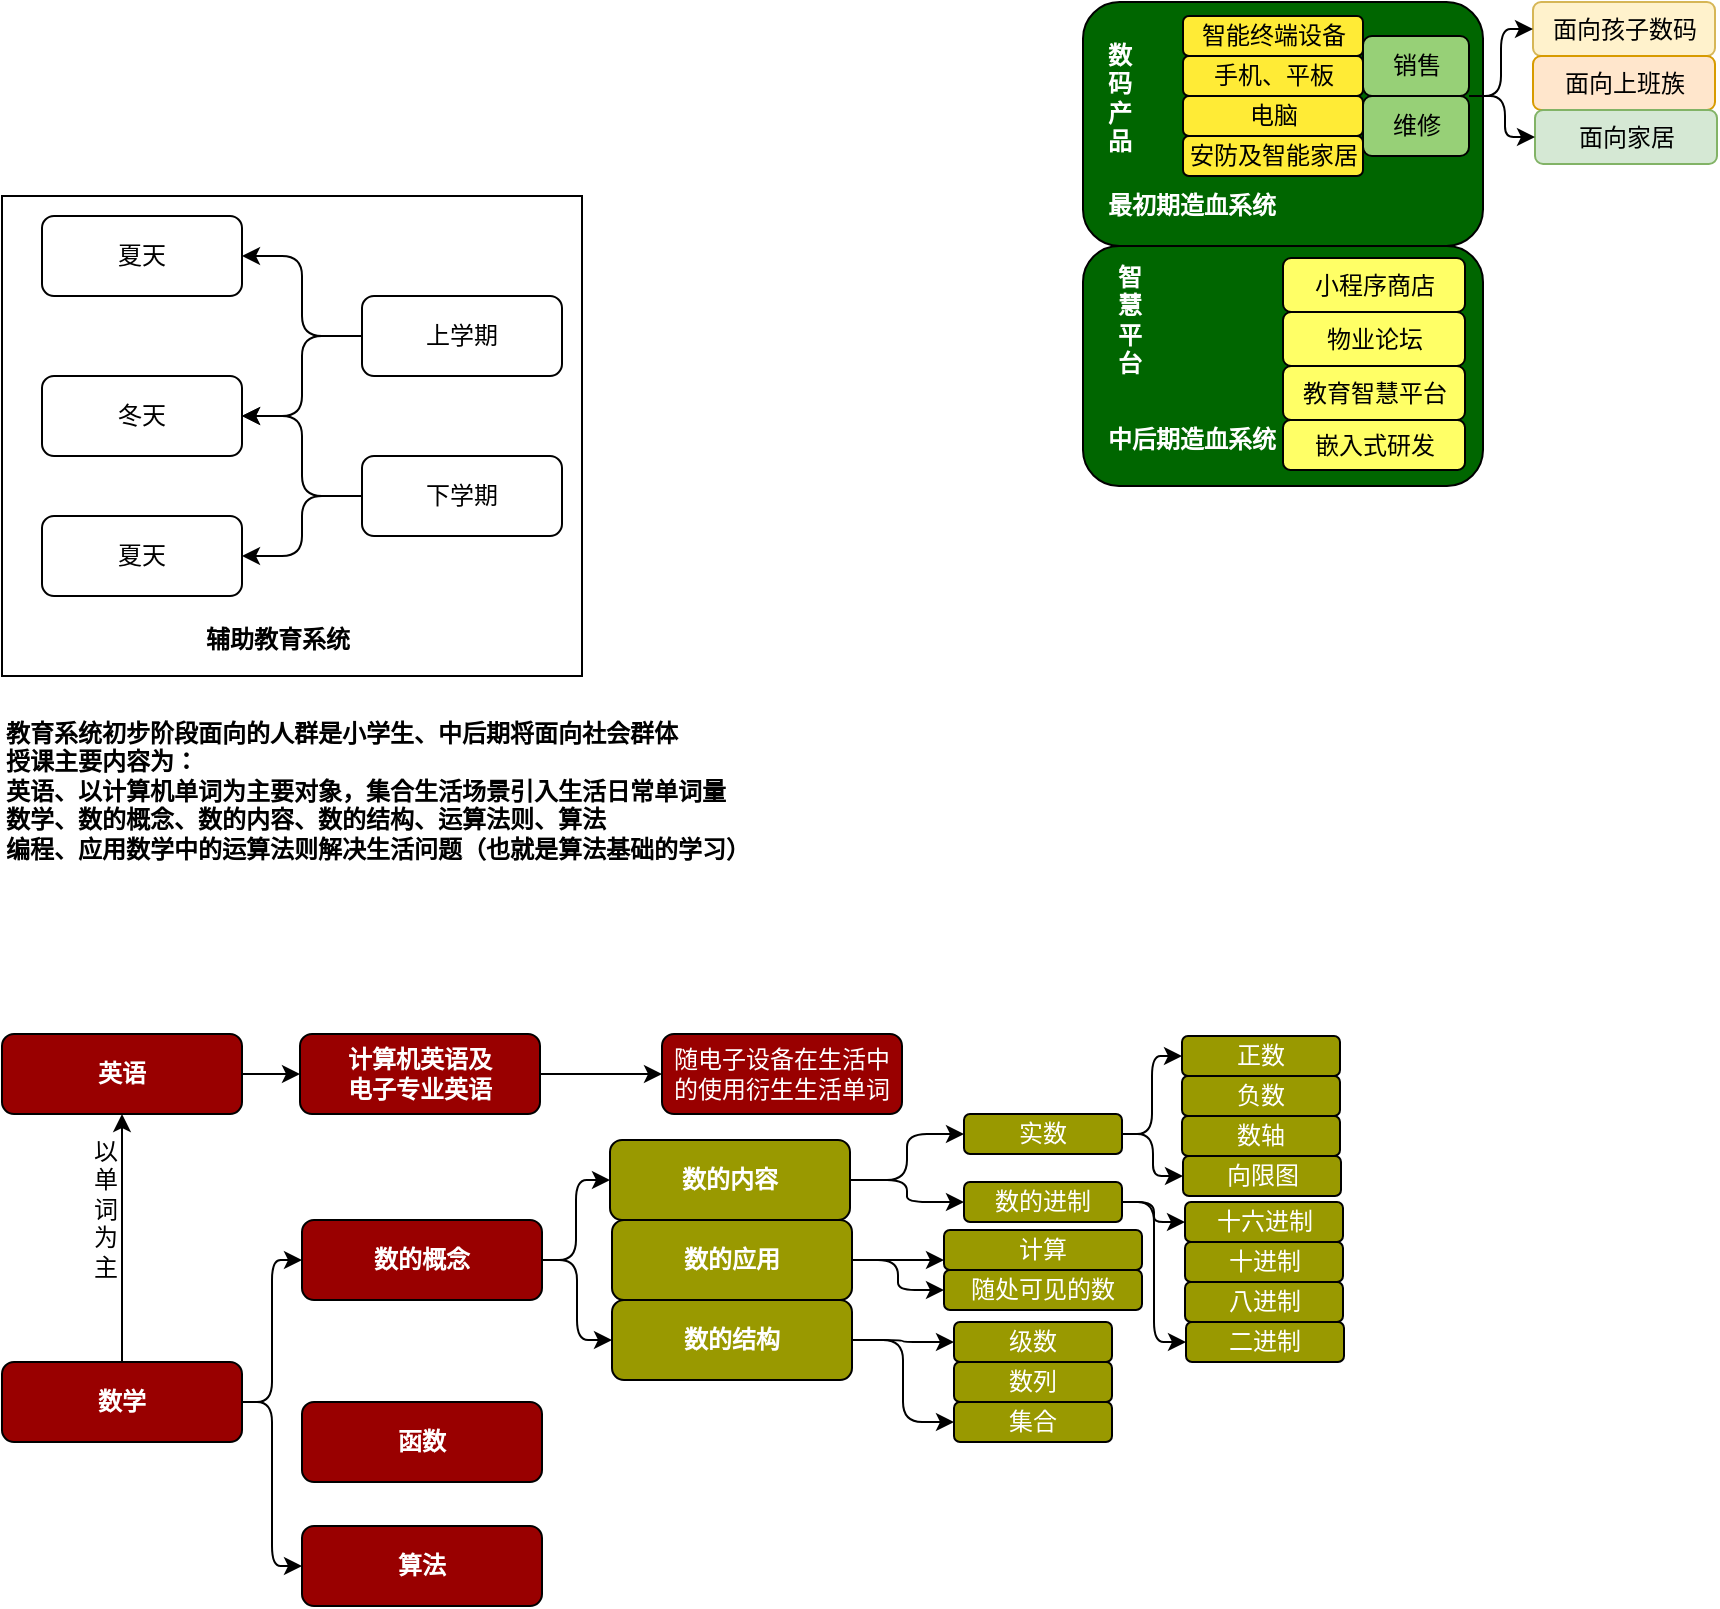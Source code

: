 <mxfile pages="1" version="11.2.3" type="github"><diagram id="Szxc0sAU8Ip1z_RgcFrF" name="Page-1"><mxGraphModel dx="782" dy="1623" grid="1" gridSize="10" guides="1" tooltips="1" connect="1" arrows="1" fold="1" page="1" pageScale="1" pageWidth="827" pageHeight="1169" math="0" shadow="0"><root><mxCell id="0"/><mxCell id="1" parent="0"/><mxCell id="R5I_NKbSgLiRdK40znAQ-33" value="" style="group" vertex="1" connectable="0" parent="1"><mxGeometry x="610.5" y="66" width="200" height="120" as="geometry"/></mxCell><mxCell id="R5I_NKbSgLiRdK40znAQ-29" value="" style="rounded=1;whiteSpace=wrap;html=1;fillColor=#006600;" vertex="1" parent="R5I_NKbSgLiRdK40znAQ-33"><mxGeometry width="200" height="120" as="geometry"/></mxCell><mxCell id="R5I_NKbSgLiRdK40znAQ-30" value="小程序商店" style="rounded=1;whiteSpace=wrap;html=1;fillColor=#FFFF66;" vertex="1" parent="R5I_NKbSgLiRdK40znAQ-33"><mxGeometry x="100" y="6" width="91" height="27" as="geometry"/></mxCell><mxCell id="R5I_NKbSgLiRdK40znAQ-31" value="物业论坛" style="rounded=1;whiteSpace=wrap;html=1;fillColor=#FFFF66;" vertex="1" parent="R5I_NKbSgLiRdK40znAQ-33"><mxGeometry x="100" y="33" width="91" height="27" as="geometry"/></mxCell><mxCell id="R5I_NKbSgLiRdK40znAQ-32" value="教育智慧平台" style="rounded=1;whiteSpace=wrap;html=1;fillColor=#FFFF66;" vertex="1" parent="R5I_NKbSgLiRdK40znAQ-33"><mxGeometry x="100" y="60" width="91" height="27" as="geometry"/></mxCell><mxCell id="R5I_NKbSgLiRdK40znAQ-21" value="嵌入式研发" style="rounded=1;whiteSpace=wrap;html=1;fillColor=#FFFF66;" vertex="1" parent="R5I_NKbSgLiRdK40znAQ-33"><mxGeometry x="100" y="87" width="91" height="25" as="geometry"/></mxCell><mxCell id="R5I_NKbSgLiRdK40znAQ-43" value="&lt;b&gt;&lt;font color=&quot;#ffffff&quot;&gt;智&lt;br&gt;慧&lt;br&gt;平&lt;br&gt;台&lt;/font&gt;&lt;/b&gt;" style="text;html=1;resizable=0;points=[];autosize=1;align=left;verticalAlign=top;spacingTop=-4;" vertex="1" parent="R5I_NKbSgLiRdK40znAQ-33"><mxGeometry x="15" y="6" width="30" height="60" as="geometry"/></mxCell><mxCell id="R5I_NKbSgLiRdK40znAQ-44" value="&lt;font color=&quot;#ffffff&quot;&gt;中后期造血系统&lt;/font&gt;" style="text;html=1;resizable=0;points=[];autosize=1;align=left;verticalAlign=top;spacingTop=-4;fontStyle=1" vertex="1" parent="R5I_NKbSgLiRdK40znAQ-33"><mxGeometry x="10" y="87" width="100" height="20" as="geometry"/></mxCell><mxCell id="R5I_NKbSgLiRdK40znAQ-35" value="" style="group" vertex="1" connectable="0" parent="1"><mxGeometry x="610.5" y="-56" width="260" height="122" as="geometry"/></mxCell><mxCell id="R5I_NKbSgLiRdK40znAQ-17" value="" style="rounded=1;whiteSpace=wrap;html=1;fillColor=#006600;" vertex="1" parent="R5I_NKbSgLiRdK40znAQ-35"><mxGeometry width="200" height="122" as="geometry"/></mxCell><mxCell id="R5I_NKbSgLiRdK40znAQ-27" value="&lt;span style=&quot;text-align: center ; white-space: normal&quot;&gt;&lt;b&gt;&lt;font color=&quot;#ffffff&quot;&gt;数&lt;br&gt;码&lt;br&gt;产&lt;br&gt;品&lt;/font&gt;&lt;/b&gt;&lt;/span&gt;" style="text;html=1;resizable=0;points=[];autosize=1;align=left;verticalAlign=top;spacingTop=-4;" vertex="1" parent="R5I_NKbSgLiRdK40znAQ-35"><mxGeometry x="10" y="17" width="30" height="60" as="geometry"/></mxCell><mxCell id="R5I_NKbSgLiRdK40znAQ-15" value="&lt;b&gt;&lt;font color=&quot;#ffffff&quot;&gt;最初期造血系统&lt;/font&gt;&lt;/b&gt;" style="text;html=1;resizable=0;points=[];autosize=1;align=left;verticalAlign=top;spacingTop=-4;" vertex="1" parent="R5I_NKbSgLiRdK40znAQ-35"><mxGeometry x="10" y="92" width="100" height="20" as="geometry"/></mxCell><mxCell id="R5I_NKbSgLiRdK40znAQ-34" value="" style="group" vertex="1" connectable="0" parent="R5I_NKbSgLiRdK40znAQ-35"><mxGeometry x="50" y="7" width="210" height="80" as="geometry"/></mxCell><mxCell id="R5I_NKbSgLiRdK40znAQ-22" value="智能终端设备" style="rounded=1;whiteSpace=wrap;html=1;fillColor=#FFEB36;" vertex="1" parent="R5I_NKbSgLiRdK40znAQ-34"><mxGeometry width="90" height="20" as="geometry"/></mxCell><mxCell id="R5I_NKbSgLiRdK40znAQ-23" value="手机、平板" style="rounded=1;whiteSpace=wrap;html=1;fillColor=#FFEB36;" vertex="1" parent="R5I_NKbSgLiRdK40znAQ-34"><mxGeometry y="20" width="90" height="20" as="geometry"/></mxCell><mxCell id="R5I_NKbSgLiRdK40znAQ-24" value="电脑" style="rounded=1;whiteSpace=wrap;html=1;fillColor=#FFEB36;" vertex="1" parent="R5I_NKbSgLiRdK40znAQ-34"><mxGeometry y="40" width="90" height="20" as="geometry"/></mxCell><mxCell id="R5I_NKbSgLiRdK40znAQ-25" value="安防及智能家居" style="rounded=1;whiteSpace=wrap;html=1;fillColor=#FFEB36;" vertex="1" parent="R5I_NKbSgLiRdK40znAQ-34"><mxGeometry y="60" width="90" height="20" as="geometry"/></mxCell><mxCell id="R5I_NKbSgLiRdK40znAQ-28" value="" style="group" vertex="1" connectable="0" parent="R5I_NKbSgLiRdK40znAQ-34"><mxGeometry x="90" y="10" width="120" height="60" as="geometry"/></mxCell><mxCell id="R5I_NKbSgLiRdK40znAQ-18" value="销售" style="rounded=1;whiteSpace=wrap;html=1;fillColor=#97D077;" vertex="1" parent="R5I_NKbSgLiRdK40znAQ-28"><mxGeometry width="53" height="30" as="geometry"/></mxCell><mxCell id="R5I_NKbSgLiRdK40znAQ-19" value="维修&lt;span style=&quot;font-family: &amp;#34;helvetica&amp;#34; , &amp;#34;arial&amp;#34; , sans-serif ; font-size: 0px ; white-space: nowrap&quot;&gt;%3CmxGraphModel%3E%3Croot%3E%3CmxCell%20id%3D%220%22%2F%3E%3CmxCell%20id%3D%221%22%20parent%3D%220%22%2F%3E%3CmxCell%20id%3D%222%22%20value%3D%22%E9%94%80%E5%94%AE%22%20style%3D%22rounded%3D1%3BwhiteSpace%3Dwrap%3Bhtml%3D1%3B%22%20vertex%3D%221%22%20parent%3D%221%22%3E%3CmxGeometry%20x%3D%22600%22%20y%3D%2270%22%20width%3D%22100%22%20height%3D%2230%22%20as%3D%22geometry%22%2F%3E%3C%2FmxCell%3E%3C%2Froot%3E%3C%2FmxGraphModel%3E&lt;/span&gt;" style="rounded=1;whiteSpace=wrap;html=1;fillColor=#97D077;" vertex="1" parent="R5I_NKbSgLiRdK40znAQ-28"><mxGeometry y="30" width="53" height="30" as="geometry"/></mxCell><mxCell id="R5I_NKbSgLiRdK40znAQ-36" value="面向孩子数码" style="rounded=1;whiteSpace=wrap;html=1;fillColor=#fff2cc;strokeColor=#d6b656;" vertex="1" parent="1"><mxGeometry x="835.5" y="-56" width="91" height="27" as="geometry"/></mxCell><mxCell id="R5I_NKbSgLiRdK40znAQ-37" value="面向上班族" style="rounded=1;whiteSpace=wrap;html=1;fillColor=#ffe6cc;strokeColor=#d79b00;" vertex="1" parent="1"><mxGeometry x="835.5" y="-29" width="91" height="27" as="geometry"/></mxCell><mxCell id="R5I_NKbSgLiRdK40znAQ-39" value="面向家居" style="rounded=1;whiteSpace=wrap;html=1;fillColor=#d5e8d4;strokeColor=#82b366;" vertex="1" parent="1"><mxGeometry x="836.5" y="-2" width="91" height="27" as="geometry"/></mxCell><mxCell id="R5I_NKbSgLiRdK40znAQ-40" value="" style="edgeStyle=elbowEdgeStyle;elbow=horizontal;endArrow=classic;html=1;entryX=0;entryY=0.5;entryDx=0;entryDy=0;" edge="1" parent="1" target="R5I_NKbSgLiRdK40znAQ-36"><mxGeometry width="50" height="50" relative="1" as="geometry"><mxPoint x="803.5" y="-9" as="sourcePoint"/><mxPoint x="345.5" y="-19" as="targetPoint"/></mxGeometry></mxCell><mxCell id="R5I_NKbSgLiRdK40znAQ-41" value="" style="edgeStyle=elbowEdgeStyle;elbow=horizontal;endArrow=classic;html=1;exitX=1.057;exitY=0;exitDx=0;exitDy=0;entryX=0;entryY=0.5;entryDx=0;entryDy=0;exitPerimeter=0;" edge="1" parent="1" source="R5I_NKbSgLiRdK40znAQ-19" target="R5I_NKbSgLiRdK40znAQ-39"><mxGeometry width="50" height="50" relative="1" as="geometry"><mxPoint x="415.5" y="31" as="sourcePoint"/><mxPoint x="355.5" y="-9" as="targetPoint"/></mxGeometry></mxCell><mxCell id="R5I_NKbSgLiRdK40znAQ-46" value="" style="group" vertex="1" connectable="0" parent="1"><mxGeometry x="70" y="41" width="290" height="240" as="geometry"/></mxCell><mxCell id="R5I_NKbSgLiRdK40znAQ-11" value="" style="rounded=0;whiteSpace=wrap;html=1;" vertex="1" parent="R5I_NKbSgLiRdK40znAQ-46"><mxGeometry width="290" height="240" as="geometry"/></mxCell><mxCell id="R5I_NKbSgLiRdK40znAQ-1" value="夏天" style="rounded=1;whiteSpace=wrap;html=1;" vertex="1" parent="R5I_NKbSgLiRdK40znAQ-46"><mxGeometry x="20" y="10" width="100" height="40" as="geometry"/></mxCell><mxCell id="R5I_NKbSgLiRdK40znAQ-3" value="夏天" style="rounded=1;whiteSpace=wrap;html=1;" vertex="1" parent="R5I_NKbSgLiRdK40znAQ-46"><mxGeometry x="20" y="160" width="100" height="40" as="geometry"/></mxCell><mxCell id="R5I_NKbSgLiRdK40znAQ-4" value="冬天" style="rounded=1;whiteSpace=wrap;html=1;" vertex="1" parent="R5I_NKbSgLiRdK40znAQ-46"><mxGeometry x="20" y="90" width="100" height="40" as="geometry"/></mxCell><mxCell id="R5I_NKbSgLiRdK40znAQ-5" value="上学期" style="rounded=1;whiteSpace=wrap;html=1;" vertex="1" parent="R5I_NKbSgLiRdK40znAQ-46"><mxGeometry x="180" y="50" width="100" height="40" as="geometry"/></mxCell><mxCell id="R5I_NKbSgLiRdK40znAQ-6" value="下学期" style="rounded=1;whiteSpace=wrap;html=1;" vertex="1" parent="R5I_NKbSgLiRdK40znAQ-46"><mxGeometry x="180" y="130" width="100" height="40" as="geometry"/></mxCell><mxCell id="R5I_NKbSgLiRdK40znAQ-7" value="" style="edgeStyle=elbowEdgeStyle;elbow=horizontal;endArrow=classic;html=1;exitX=0;exitY=0.5;exitDx=0;exitDy=0;" edge="1" parent="R5I_NKbSgLiRdK40znAQ-46" source="R5I_NKbSgLiRdK40znAQ-5" target="R5I_NKbSgLiRdK40znAQ-1"><mxGeometry width="50" height="50" relative="1" as="geometry"><mxPoint x="150" y="270" as="sourcePoint"/><mxPoint x="200" y="220" as="targetPoint"/></mxGeometry></mxCell><mxCell id="R5I_NKbSgLiRdK40znAQ-8" value="" style="edgeStyle=elbowEdgeStyle;elbow=horizontal;endArrow=classic;html=1;exitX=0;exitY=0.5;exitDx=0;exitDy=0;entryX=1;entryY=0.5;entryDx=0;entryDy=0;" edge="1" parent="R5I_NKbSgLiRdK40znAQ-46" source="R5I_NKbSgLiRdK40znAQ-5" target="R5I_NKbSgLiRdK40znAQ-4"><mxGeometry width="50" height="50" relative="1" as="geometry"><mxPoint x="200" y="50" as="sourcePoint"/><mxPoint x="130" y="40" as="targetPoint"/></mxGeometry></mxCell><mxCell id="R5I_NKbSgLiRdK40znAQ-9" value="" style="edgeStyle=elbowEdgeStyle;elbow=horizontal;endArrow=classic;html=1;exitX=0;exitY=0.5;exitDx=0;exitDy=0;entryX=1;entryY=0.5;entryDx=0;entryDy=0;" edge="1" parent="R5I_NKbSgLiRdK40znAQ-46" source="R5I_NKbSgLiRdK40znAQ-6" target="R5I_NKbSgLiRdK40znAQ-4"><mxGeometry width="50" height="50" relative="1" as="geometry"><mxPoint x="210" y="60" as="sourcePoint"/><mxPoint x="140" y="50" as="targetPoint"/></mxGeometry></mxCell><mxCell id="R5I_NKbSgLiRdK40znAQ-10" value="" style="edgeStyle=elbowEdgeStyle;elbow=horizontal;endArrow=classic;html=1;exitX=0;exitY=0.5;exitDx=0;exitDy=0;entryX=1;entryY=0.5;entryDx=0;entryDy=0;" edge="1" parent="R5I_NKbSgLiRdK40znAQ-46" source="R5I_NKbSgLiRdK40znAQ-6" target="R5I_NKbSgLiRdK40znAQ-3"><mxGeometry width="50" height="50" relative="1" as="geometry"><mxPoint x="220" y="70" as="sourcePoint"/><mxPoint x="150" y="60" as="targetPoint"/></mxGeometry></mxCell><mxCell id="R5I_NKbSgLiRdK40znAQ-12" value="&lt;b&gt;辅助教育系统&lt;/b&gt;" style="text;html=1;resizable=0;points=[];autosize=1;align=left;verticalAlign=top;spacingTop=-4;" vertex="1" parent="R5I_NKbSgLiRdK40znAQ-46"><mxGeometry x="100" y="212" width="90" height="20" as="geometry"/></mxCell><mxCell id="R5I_NKbSgLiRdK40znAQ-47" value="&lt;b&gt;教育系统初步阶段面向的人群是小学生、中后期将面向社会群体&lt;br&gt;授课主要内容为：&lt;br&gt;英语、以计算机单词为主要对象，集合生活场景引入生活日常单词量&lt;br&gt;数学、数的概念、数的内容、数的结构、运算法则、算法&lt;br&gt;编程、应用数学中的运算法则解决生活问题（也就是算法基础的学习）&lt;/b&gt;" style="text;html=1;resizable=0;points=[];autosize=1;align=left;verticalAlign=top;spacingTop=-4;" vertex="1" parent="1"><mxGeometry x="70" y="300" width="390" height="70" as="geometry"/></mxCell><mxCell id="R5I_NKbSgLiRdK40znAQ-52" value="" style="edgeStyle=orthogonalEdgeStyle;rounded=0;orthogonalLoop=1;jettySize=auto;html=1;" edge="1" parent="1" source="R5I_NKbSgLiRdK40znAQ-49" target="R5I_NKbSgLiRdK40znAQ-50"><mxGeometry relative="1" as="geometry"/></mxCell><mxCell id="R5I_NKbSgLiRdK40znAQ-49" value="&lt;font color=&quot;#ffffff&quot;&gt;&lt;b&gt;英语&lt;/b&gt;&lt;/font&gt;" style="rounded=1;whiteSpace=wrap;html=1;fillColor=#990000;" vertex="1" parent="1"><mxGeometry x="70" y="460" width="120" height="40" as="geometry"/></mxCell><mxCell id="R5I_NKbSgLiRdK40znAQ-53" value="" style="edgeStyle=orthogonalEdgeStyle;rounded=0;orthogonalLoop=1;jettySize=auto;html=1;" edge="1" parent="1" source="R5I_NKbSgLiRdK40znAQ-50" target="R5I_NKbSgLiRdK40znAQ-51"><mxGeometry relative="1" as="geometry"/></mxCell><mxCell id="R5I_NKbSgLiRdK40znAQ-50" value="&lt;font color=&quot;#ffffff&quot;&gt;&lt;b&gt;计算机英语及&lt;br&gt;电子专业英语&lt;/b&gt;&lt;/font&gt;" style="rounded=1;whiteSpace=wrap;html=1;fillColor=#990000;" vertex="1" parent="1"><mxGeometry x="219" y="460" width="120" height="40" as="geometry"/></mxCell><mxCell id="R5I_NKbSgLiRdK40znAQ-51" value="&lt;font color=&quot;#ffffff&quot;&gt;&lt;span style=&quot;font-weight: normal&quot;&gt;随电子设备在生活中的使用衍生生活单词&lt;/span&gt;&lt;/font&gt;" style="rounded=1;whiteSpace=wrap;html=1;fillColor=#990000;fontStyle=1" vertex="1" parent="1"><mxGeometry x="400" y="460" width="120" height="40" as="geometry"/></mxCell><mxCell id="R5I_NKbSgLiRdK40znAQ-56" value="" style="edgeStyle=orthogonalEdgeStyle;rounded=0;orthogonalLoop=1;jettySize=auto;html=1;" edge="1" parent="1" source="R5I_NKbSgLiRdK40znAQ-54" target="R5I_NKbSgLiRdK40znAQ-49"><mxGeometry relative="1" as="geometry"/></mxCell><mxCell id="R5I_NKbSgLiRdK40znAQ-54" value="&lt;font color=&quot;#ffffff&quot;&gt;&lt;b&gt;数学&lt;/b&gt;&lt;/font&gt;" style="rounded=1;whiteSpace=wrap;html=1;fillColor=#990000;" vertex="1" parent="1"><mxGeometry x="70" y="624" width="120" height="40" as="geometry"/></mxCell><mxCell id="R5I_NKbSgLiRdK40znAQ-58" value="&lt;font color=&quot;#ffffff&quot;&gt;&lt;b&gt;数的概念&lt;/b&gt;&lt;/font&gt;" style="rounded=1;whiteSpace=wrap;html=1;fillColor=#990000;" vertex="1" parent="1"><mxGeometry x="220" y="553" width="120" height="40" as="geometry"/></mxCell><mxCell id="R5I_NKbSgLiRdK40znAQ-57" value="以&lt;br&gt;单&lt;br&gt;词&lt;br&gt;为&lt;br&gt;主" style="text;html=1;resizable=0;points=[];autosize=1;align=left;verticalAlign=top;spacingTop=-4;" vertex="1" parent="1"><mxGeometry x="114" y="509" width="30" height="70" as="geometry"/></mxCell><mxCell id="R5I_NKbSgLiRdK40znAQ-64" value="" style="edgeStyle=elbowEdgeStyle;elbow=horizontal;endArrow=classic;html=1;entryX=0;entryY=0.5;entryDx=0;entryDy=0;exitX=1;exitY=0.5;exitDx=0;exitDy=0;" edge="1" parent="1" source="R5I_NKbSgLiRdK40znAQ-58" target="R5I_NKbSgLiRdK40znAQ-60"><mxGeometry width="50" height="50" relative="1" as="geometry"><mxPoint x="340" y="610" as="sourcePoint"/><mxPoint x="390" y="560" as="targetPoint"/></mxGeometry></mxCell><mxCell id="R5I_NKbSgLiRdK40znAQ-65" value="" style="edgeStyle=elbowEdgeStyle;elbow=horizontal;endArrow=classic;html=1;entryX=0;entryY=0.5;entryDx=0;entryDy=0;exitX=1;exitY=0.5;exitDx=0;exitDy=0;" edge="1" parent="1" source="R5I_NKbSgLiRdK40znAQ-58" target="R5I_NKbSgLiRdK40znAQ-63"><mxGeometry width="50" height="50" relative="1" as="geometry"><mxPoint x="350" y="614" as="sourcePoint"/><mxPoint x="385" y="574" as="targetPoint"/></mxGeometry></mxCell><mxCell id="R5I_NKbSgLiRdK40znAQ-66" value="&lt;font color=&quot;#ffffff&quot;&gt;&lt;b&gt;函数&lt;/b&gt;&lt;/font&gt;" style="rounded=1;whiteSpace=wrap;html=1;fillColor=#990000;" vertex="1" parent="1"><mxGeometry x="220" y="644" width="120" height="40" as="geometry"/></mxCell><mxCell id="R5I_NKbSgLiRdK40znAQ-67" value="&lt;font color=&quot;#ffffff&quot;&gt;&lt;b&gt;算法&lt;/b&gt;&lt;/font&gt;" style="rounded=1;whiteSpace=wrap;html=1;fillColor=#990000;" vertex="1" parent="1"><mxGeometry x="220" y="706" width="120" height="40" as="geometry"/></mxCell><mxCell id="R5I_NKbSgLiRdK40znAQ-68" value="" style="edgeStyle=elbowEdgeStyle;elbow=horizontal;endArrow=classic;html=1;exitX=1;exitY=0.5;exitDx=0;exitDy=0;entryX=0;entryY=0.5;entryDx=0;entryDy=0;" edge="1" parent="1" source="R5I_NKbSgLiRdK40znAQ-60" target="R5I_NKbSgLiRdK40znAQ-69"><mxGeometry width="50" height="50" relative="1" as="geometry"><mxPoint x="500" y="570" as="sourcePoint"/><mxPoint x="550" y="530" as="targetPoint"/></mxGeometry></mxCell><mxCell id="R5I_NKbSgLiRdK40znAQ-69" value="&lt;font color=&quot;#ffffff&quot;&gt;&lt;span style=&quot;font-weight: normal&quot;&gt;实数&lt;/span&gt;&lt;/font&gt;" style="rounded=1;whiteSpace=wrap;html=1;fillColor=#999900;fontStyle=1" vertex="1" parent="1"><mxGeometry x="551" y="500" width="79" height="20" as="geometry"/></mxCell><mxCell id="R5I_NKbSgLiRdK40znAQ-75" value="" style="group" vertex="1" connectable="0" parent="1"><mxGeometry x="660" y="461" width="79.5" height="80" as="geometry"/></mxCell><mxCell id="R5I_NKbSgLiRdK40znAQ-70" value="&lt;font color=&quot;#ffffff&quot;&gt;正数&lt;/font&gt;" style="rounded=1;whiteSpace=wrap;html=1;fillColor=#999900;" vertex="1" parent="R5I_NKbSgLiRdK40znAQ-75"><mxGeometry width="79" height="20" as="geometry"/></mxCell><mxCell id="R5I_NKbSgLiRdK40znAQ-72" value="&lt;font color=&quot;#ffffff&quot;&gt;负数&lt;/font&gt;" style="rounded=1;whiteSpace=wrap;html=1;fillColor=#999900;" vertex="1" parent="R5I_NKbSgLiRdK40znAQ-75"><mxGeometry y="20" width="79" height="20" as="geometry"/></mxCell><mxCell id="R5I_NKbSgLiRdK40znAQ-73" value="&lt;font color=&quot;#ffffff&quot;&gt;数轴&lt;/font&gt;" style="rounded=1;whiteSpace=wrap;html=1;fillColor=#999900;" vertex="1" parent="R5I_NKbSgLiRdK40znAQ-75"><mxGeometry y="40" width="79" height="20" as="geometry"/></mxCell><mxCell id="R5I_NKbSgLiRdK40znAQ-74" value="&lt;font color=&quot;#ffffff&quot;&gt;向限图&lt;/font&gt;" style="rounded=1;whiteSpace=wrap;html=1;fillColor=#999900;" vertex="1" parent="R5I_NKbSgLiRdK40znAQ-75"><mxGeometry x="0.5" y="60" width="79" height="20" as="geometry"/></mxCell><mxCell id="R5I_NKbSgLiRdK40znAQ-76" value="" style="edgeStyle=elbowEdgeStyle;elbow=horizontal;endArrow=classic;html=1;exitX=1;exitY=0.5;exitDx=0;exitDy=0;entryX=0;entryY=0.5;entryDx=0;entryDy=0;" edge="1" parent="1" source="R5I_NKbSgLiRdK40znAQ-69" target="R5I_NKbSgLiRdK40znAQ-70"><mxGeometry width="50" height="50" relative="1" as="geometry"><mxPoint x="505" y="574" as="sourcePoint"/><mxPoint x="561" y="520" as="targetPoint"/></mxGeometry></mxCell><mxCell id="R5I_NKbSgLiRdK40znAQ-77" value="" style="edgeStyle=elbowEdgeStyle;elbow=horizontal;endArrow=classic;html=1;exitX=1;exitY=0.5;exitDx=0;exitDy=0;entryX=0;entryY=0.5;entryDx=0;entryDy=0;" edge="1" parent="1" source="R5I_NKbSgLiRdK40znAQ-69" target="R5I_NKbSgLiRdK40znAQ-74"><mxGeometry width="50" height="50" relative="1" as="geometry"><mxPoint x="515" y="584" as="sourcePoint"/><mxPoint x="571" y="530" as="targetPoint"/></mxGeometry></mxCell><mxCell id="R5I_NKbSgLiRdK40znAQ-78" value="&lt;font color=&quot;#ffffff&quot;&gt;&lt;span style=&quot;font-weight: normal&quot;&gt;计算&lt;/span&gt;&lt;/font&gt;" style="rounded=1;whiteSpace=wrap;html=1;fillColor=#999900;fontStyle=1" vertex="1" parent="1"><mxGeometry x="541" y="558" width="99" height="20" as="geometry"/></mxCell><mxCell id="R5I_NKbSgLiRdK40znAQ-79" value="&lt;font color=&quot;#ffffff&quot;&gt;&lt;span style=&quot;font-weight: normal&quot;&gt;随处可见的数&lt;/span&gt;&lt;/font&gt;" style="rounded=1;whiteSpace=wrap;html=1;fillColor=#999900;fontStyle=1" vertex="1" parent="1"><mxGeometry x="541" y="578" width="99" height="20" as="geometry"/></mxCell><mxCell id="R5I_NKbSgLiRdK40znAQ-80" value="&lt;font color=&quot;#ffffff&quot;&gt;&lt;span style=&quot;font-weight: normal&quot;&gt;数的进制&lt;/span&gt;&lt;/font&gt;" style="rounded=1;whiteSpace=wrap;html=1;fillColor=#999900;fontStyle=1" vertex="1" parent="1"><mxGeometry x="551" y="534" width="79" height="20" as="geometry"/></mxCell><mxCell id="R5I_NKbSgLiRdK40znAQ-81" value="" style="edgeStyle=elbowEdgeStyle;elbow=horizontal;endArrow=classic;html=1;exitX=1;exitY=0.5;exitDx=0;exitDy=0;entryX=0;entryY=0.5;entryDx=0;entryDy=0;" edge="1" parent="1" source="R5I_NKbSgLiRdK40znAQ-60" target="R5I_NKbSgLiRdK40znAQ-80"><mxGeometry width="50" height="50" relative="1" as="geometry"><mxPoint x="505" y="574" as="sourcePoint"/><mxPoint x="561" y="520" as="targetPoint"/></mxGeometry></mxCell><mxCell id="R5I_NKbSgLiRdK40znAQ-82" value="" style="edgeStyle=elbowEdgeStyle;elbow=horizontal;endArrow=classic;html=1;exitX=1;exitY=0.5;exitDx=0;exitDy=0;entryX=0;entryY=0.5;entryDx=0;entryDy=0;" edge="1" parent="1" source="R5I_NKbSgLiRdK40znAQ-54" target="R5I_NKbSgLiRdK40znAQ-58"><mxGeometry width="50" height="50" relative="1" as="geometry"><mxPoint x="515" y="584" as="sourcePoint"/><mxPoint x="571" y="530" as="targetPoint"/></mxGeometry></mxCell><mxCell id="R5I_NKbSgLiRdK40znAQ-83" value="" style="edgeStyle=elbowEdgeStyle;elbow=horizontal;endArrow=classic;html=1;exitX=1;exitY=0.5;exitDx=0;exitDy=0;entryX=0;entryY=0.5;entryDx=0;entryDy=0;" edge="1" parent="1" source="R5I_NKbSgLiRdK40znAQ-54" target="R5I_NKbSgLiRdK40znAQ-67"><mxGeometry width="50" height="50" relative="1" as="geometry"><mxPoint x="525" y="594" as="sourcePoint"/><mxPoint x="581" y="540" as="targetPoint"/></mxGeometry></mxCell><mxCell id="R5I_NKbSgLiRdK40znAQ-84" value="" style="group" vertex="1" connectable="0" parent="1"><mxGeometry x="374" y="513" width="121" height="120" as="geometry"/></mxCell><mxCell id="R5I_NKbSgLiRdK40znAQ-60" value="&lt;font color=&quot;#ffffff&quot;&gt;&lt;b&gt;数的内容&lt;/b&gt;&lt;/font&gt;" style="rounded=1;whiteSpace=wrap;html=1;fillColor=#999900;" vertex="1" parent="R5I_NKbSgLiRdK40znAQ-84"><mxGeometry width="120" height="40" as="geometry"/></mxCell><mxCell id="R5I_NKbSgLiRdK40znAQ-62" value="&lt;font color=&quot;#ffffff&quot;&gt;&lt;b&gt;数的应用&lt;/b&gt;&lt;/font&gt;" style="rounded=1;whiteSpace=wrap;html=1;fillColor=#999900;" vertex="1" parent="R5I_NKbSgLiRdK40znAQ-84"><mxGeometry x="1" y="40" width="120" height="40" as="geometry"/></mxCell><mxCell id="R5I_NKbSgLiRdK40znAQ-63" value="&lt;font color=&quot;#ffffff&quot;&gt;&lt;b&gt;数的结构&lt;/b&gt;&lt;/font&gt;" style="rounded=1;whiteSpace=wrap;html=1;fillColor=#999900;" vertex="1" parent="R5I_NKbSgLiRdK40znAQ-84"><mxGeometry x="1" y="80" width="120" height="40" as="geometry"/></mxCell><mxCell id="R5I_NKbSgLiRdK40znAQ-85" value="" style="group" vertex="1" connectable="0" parent="1"><mxGeometry x="661.5" y="544" width="79.5" height="80" as="geometry"/></mxCell><mxCell id="R5I_NKbSgLiRdK40znAQ-86" value="&lt;font color=&quot;#ffffff&quot;&gt;十六进制&lt;/font&gt;" style="rounded=1;whiteSpace=wrap;html=1;fillColor=#999900;" vertex="1" parent="R5I_NKbSgLiRdK40znAQ-85"><mxGeometry width="79" height="20" as="geometry"/></mxCell><mxCell id="R5I_NKbSgLiRdK40znAQ-87" value="&lt;font color=&quot;#ffffff&quot;&gt;十进制&lt;/font&gt;" style="rounded=1;whiteSpace=wrap;html=1;fillColor=#999900;" vertex="1" parent="R5I_NKbSgLiRdK40znAQ-85"><mxGeometry y="20" width="79" height="20" as="geometry"/></mxCell><mxCell id="R5I_NKbSgLiRdK40znAQ-88" value="&lt;font color=&quot;#ffffff&quot;&gt;八进制&lt;/font&gt;" style="rounded=1;whiteSpace=wrap;html=1;fillColor=#999900;" vertex="1" parent="R5I_NKbSgLiRdK40znAQ-85"><mxGeometry y="40" width="79" height="20" as="geometry"/></mxCell><mxCell id="R5I_NKbSgLiRdK40znAQ-89" value="&lt;font color=&quot;#ffffff&quot;&gt;二进制&lt;/font&gt;" style="rounded=1;whiteSpace=wrap;html=1;fillColor=#999900;" vertex="1" parent="R5I_NKbSgLiRdK40znAQ-85"><mxGeometry x="0.5" y="60" width="79" height="20" as="geometry"/></mxCell><mxCell id="R5I_NKbSgLiRdK40znAQ-91" value="" style="edgeStyle=elbowEdgeStyle;elbow=horizontal;endArrow=classic;html=1;exitX=1;exitY=0.5;exitDx=0;exitDy=0;entryX=0;entryY=0.5;entryDx=0;entryDy=0;" edge="1" parent="1" source="R5I_NKbSgLiRdK40znAQ-80" target="R5I_NKbSgLiRdK40znAQ-89"><mxGeometry width="50" height="50" relative="1" as="geometry"><mxPoint x="640" y="520" as="sourcePoint"/><mxPoint x="670" y="481" as="targetPoint"/></mxGeometry></mxCell><mxCell id="R5I_NKbSgLiRdK40znAQ-92" value="" style="edgeStyle=elbowEdgeStyle;elbow=horizontal;endArrow=classic;html=1;exitX=1;exitY=0.5;exitDx=0;exitDy=0;entryX=0;entryY=0.5;entryDx=0;entryDy=0;" edge="1" parent="1" source="R5I_NKbSgLiRdK40znAQ-80" target="R5I_NKbSgLiRdK40znAQ-86"><mxGeometry width="50" height="50" relative="1" as="geometry"><mxPoint x="650" y="530" as="sourcePoint"/><mxPoint x="680" y="491" as="targetPoint"/></mxGeometry></mxCell><mxCell id="R5I_NKbSgLiRdK40znAQ-94" value="" style="edgeStyle=elbowEdgeStyle;elbow=horizontal;endArrow=classic;html=1;exitX=1;exitY=0.5;exitDx=0;exitDy=0;entryX=0;entryY=0.75;entryDx=0;entryDy=0;" edge="1" parent="1" source="R5I_NKbSgLiRdK40znAQ-62" target="R5I_NKbSgLiRdK40znAQ-78"><mxGeometry width="50" height="50" relative="1" as="geometry"><mxPoint x="504" y="543" as="sourcePoint"/><mxPoint x="561" y="520" as="targetPoint"/></mxGeometry></mxCell><mxCell id="R5I_NKbSgLiRdK40znAQ-95" value="" style="edgeStyle=elbowEdgeStyle;elbow=horizontal;endArrow=classic;html=1;exitX=1;exitY=0.5;exitDx=0;exitDy=0;entryX=0;entryY=0.5;entryDx=0;entryDy=0;" edge="1" parent="1" source="R5I_NKbSgLiRdK40znAQ-62" target="R5I_NKbSgLiRdK40znAQ-79"><mxGeometry width="50" height="50" relative="1" as="geometry"><mxPoint x="514" y="553" as="sourcePoint"/><mxPoint x="571" y="530" as="targetPoint"/></mxGeometry></mxCell><mxCell id="R5I_NKbSgLiRdK40znAQ-101" value="" style="group" vertex="1" connectable="0" parent="1"><mxGeometry x="546" y="604" width="79.5" height="80" as="geometry"/></mxCell><mxCell id="R5I_NKbSgLiRdK40znAQ-102" value="&lt;font color=&quot;#ffffff&quot;&gt;级数&lt;/font&gt;" style="rounded=1;whiteSpace=wrap;html=1;fillColor=#999900;" vertex="1" parent="R5I_NKbSgLiRdK40znAQ-101"><mxGeometry width="79" height="20" as="geometry"/></mxCell><mxCell id="R5I_NKbSgLiRdK40znAQ-103" value="&lt;font color=&quot;#ffffff&quot;&gt;数列&lt;/font&gt;" style="rounded=1;whiteSpace=wrap;html=1;fillColor=#999900;" vertex="1" parent="R5I_NKbSgLiRdK40znAQ-101"><mxGeometry y="20" width="79" height="20" as="geometry"/></mxCell><mxCell id="R5I_NKbSgLiRdK40znAQ-104" value="&lt;font color=&quot;#ffffff&quot;&gt;集合&lt;/font&gt;" style="rounded=1;whiteSpace=wrap;html=1;fillColor=#999900;" vertex="1" parent="R5I_NKbSgLiRdK40znAQ-101"><mxGeometry y="40" width="79" height="20" as="geometry"/></mxCell><mxCell id="R5I_NKbSgLiRdK40znAQ-106" value="" style="edgeStyle=elbowEdgeStyle;elbow=horizontal;endArrow=classic;html=1;exitX=1;exitY=0.5;exitDx=0;exitDy=0;entryX=0;entryY=0.5;entryDx=0;entryDy=0;" edge="1" parent="1" source="R5I_NKbSgLiRdK40znAQ-63" target="R5I_NKbSgLiRdK40znAQ-102"><mxGeometry width="50" height="50" relative="1" as="geometry"><mxPoint x="505" y="583" as="sourcePoint"/><mxPoint x="551" y="598" as="targetPoint"/></mxGeometry></mxCell><mxCell id="R5I_NKbSgLiRdK40znAQ-107" value="" style="edgeStyle=elbowEdgeStyle;elbow=horizontal;endArrow=classic;html=1;exitX=1;exitY=0.5;exitDx=0;exitDy=0;entryX=0;entryY=0.5;entryDx=0;entryDy=0;" edge="1" parent="1" source="R5I_NKbSgLiRdK40znAQ-63" target="R5I_NKbSgLiRdK40znAQ-104"><mxGeometry width="50" height="50" relative="1" as="geometry"><mxPoint x="515" y="593" as="sourcePoint"/><mxPoint x="561" y="608" as="targetPoint"/></mxGeometry></mxCell></root></mxGraphModel></diagram></mxfile>